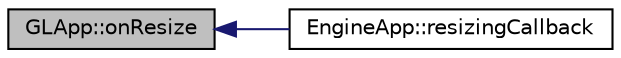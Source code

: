 digraph "GLApp::onResize"
{
  edge [fontname="Helvetica",fontsize="10",labelfontname="Helvetica",labelfontsize="10"];
  node [fontname="Helvetica",fontsize="10",shape=record];
  rankdir="LR";
  Node38 [label="GLApp::onResize",height=0.2,width=0.4,color="black", fillcolor="grey75", style="filled", fontcolor="black"];
  Node38 -> Node39 [dir="back",color="midnightblue",fontsize="10",style="solid",fontname="Helvetica"];
  Node39 [label="EngineApp::resizingCallback",height=0.2,width=0.4,color="black", fillcolor="white", style="filled",URL="$class_engine_app.html#a44c7173243afb65f4ed34cc4f985f83b"];
}
